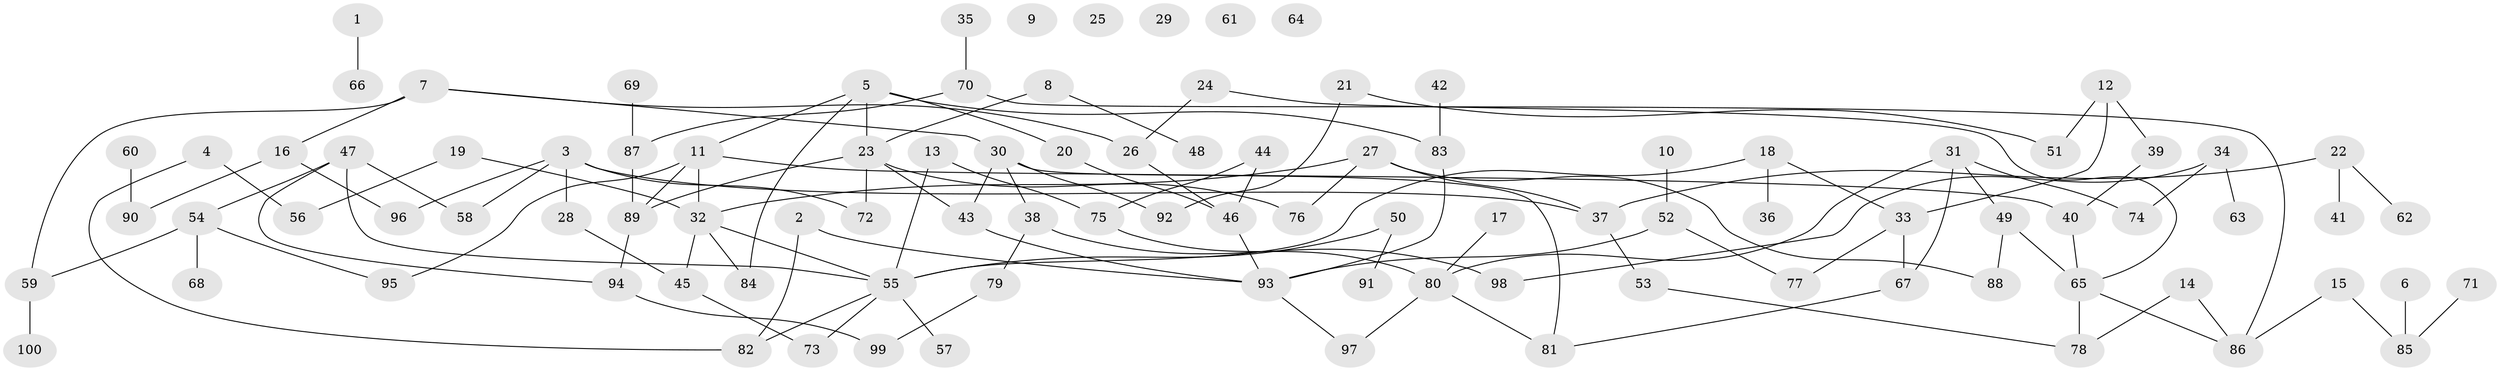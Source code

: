 // Generated by graph-tools (version 1.1) at 2025/40/03/09/25 04:40:52]
// undirected, 100 vertices, 125 edges
graph export_dot {
graph [start="1"]
  node [color=gray90,style=filled];
  1;
  2;
  3;
  4;
  5;
  6;
  7;
  8;
  9;
  10;
  11;
  12;
  13;
  14;
  15;
  16;
  17;
  18;
  19;
  20;
  21;
  22;
  23;
  24;
  25;
  26;
  27;
  28;
  29;
  30;
  31;
  32;
  33;
  34;
  35;
  36;
  37;
  38;
  39;
  40;
  41;
  42;
  43;
  44;
  45;
  46;
  47;
  48;
  49;
  50;
  51;
  52;
  53;
  54;
  55;
  56;
  57;
  58;
  59;
  60;
  61;
  62;
  63;
  64;
  65;
  66;
  67;
  68;
  69;
  70;
  71;
  72;
  73;
  74;
  75;
  76;
  77;
  78;
  79;
  80;
  81;
  82;
  83;
  84;
  85;
  86;
  87;
  88;
  89;
  90;
  91;
  92;
  93;
  94;
  95;
  96;
  97;
  98;
  99;
  100;
  1 -- 66;
  2 -- 82;
  2 -- 93;
  3 -- 28;
  3 -- 37;
  3 -- 58;
  3 -- 72;
  3 -- 96;
  4 -- 56;
  4 -- 82;
  5 -- 11;
  5 -- 20;
  5 -- 23;
  5 -- 83;
  5 -- 84;
  6 -- 85;
  7 -- 16;
  7 -- 26;
  7 -- 30;
  7 -- 59;
  8 -- 23;
  8 -- 48;
  10 -- 52;
  11 -- 32;
  11 -- 40;
  11 -- 89;
  11 -- 95;
  12 -- 33;
  12 -- 39;
  12 -- 51;
  13 -- 55;
  13 -- 75;
  14 -- 78;
  14 -- 86;
  15 -- 85;
  15 -- 86;
  16 -- 90;
  16 -- 96;
  17 -- 80;
  18 -- 33;
  18 -- 36;
  18 -- 55;
  19 -- 32;
  19 -- 56;
  20 -- 46;
  21 -- 51;
  21 -- 92;
  22 -- 37;
  22 -- 41;
  22 -- 62;
  23 -- 43;
  23 -- 72;
  23 -- 76;
  23 -- 89;
  24 -- 26;
  24 -- 65;
  26 -- 46;
  27 -- 32;
  27 -- 37;
  27 -- 76;
  27 -- 88;
  28 -- 45;
  30 -- 38;
  30 -- 43;
  30 -- 81;
  30 -- 92;
  31 -- 49;
  31 -- 67;
  31 -- 74;
  31 -- 80;
  32 -- 45;
  32 -- 55;
  32 -- 84;
  33 -- 67;
  33 -- 77;
  34 -- 63;
  34 -- 74;
  34 -- 98;
  35 -- 70;
  37 -- 53;
  38 -- 79;
  38 -- 98;
  39 -- 40;
  40 -- 65;
  42 -- 83;
  43 -- 93;
  44 -- 46;
  44 -- 75;
  45 -- 73;
  46 -- 93;
  47 -- 54;
  47 -- 55;
  47 -- 58;
  47 -- 94;
  49 -- 65;
  49 -- 88;
  50 -- 55;
  50 -- 91;
  52 -- 77;
  52 -- 93;
  53 -- 78;
  54 -- 59;
  54 -- 68;
  54 -- 95;
  55 -- 57;
  55 -- 73;
  55 -- 82;
  59 -- 100;
  60 -- 90;
  65 -- 78;
  65 -- 86;
  67 -- 81;
  69 -- 87;
  70 -- 86;
  70 -- 87;
  71 -- 85;
  75 -- 80;
  79 -- 99;
  80 -- 81;
  80 -- 97;
  83 -- 93;
  87 -- 89;
  89 -- 94;
  93 -- 97;
  94 -- 99;
}
